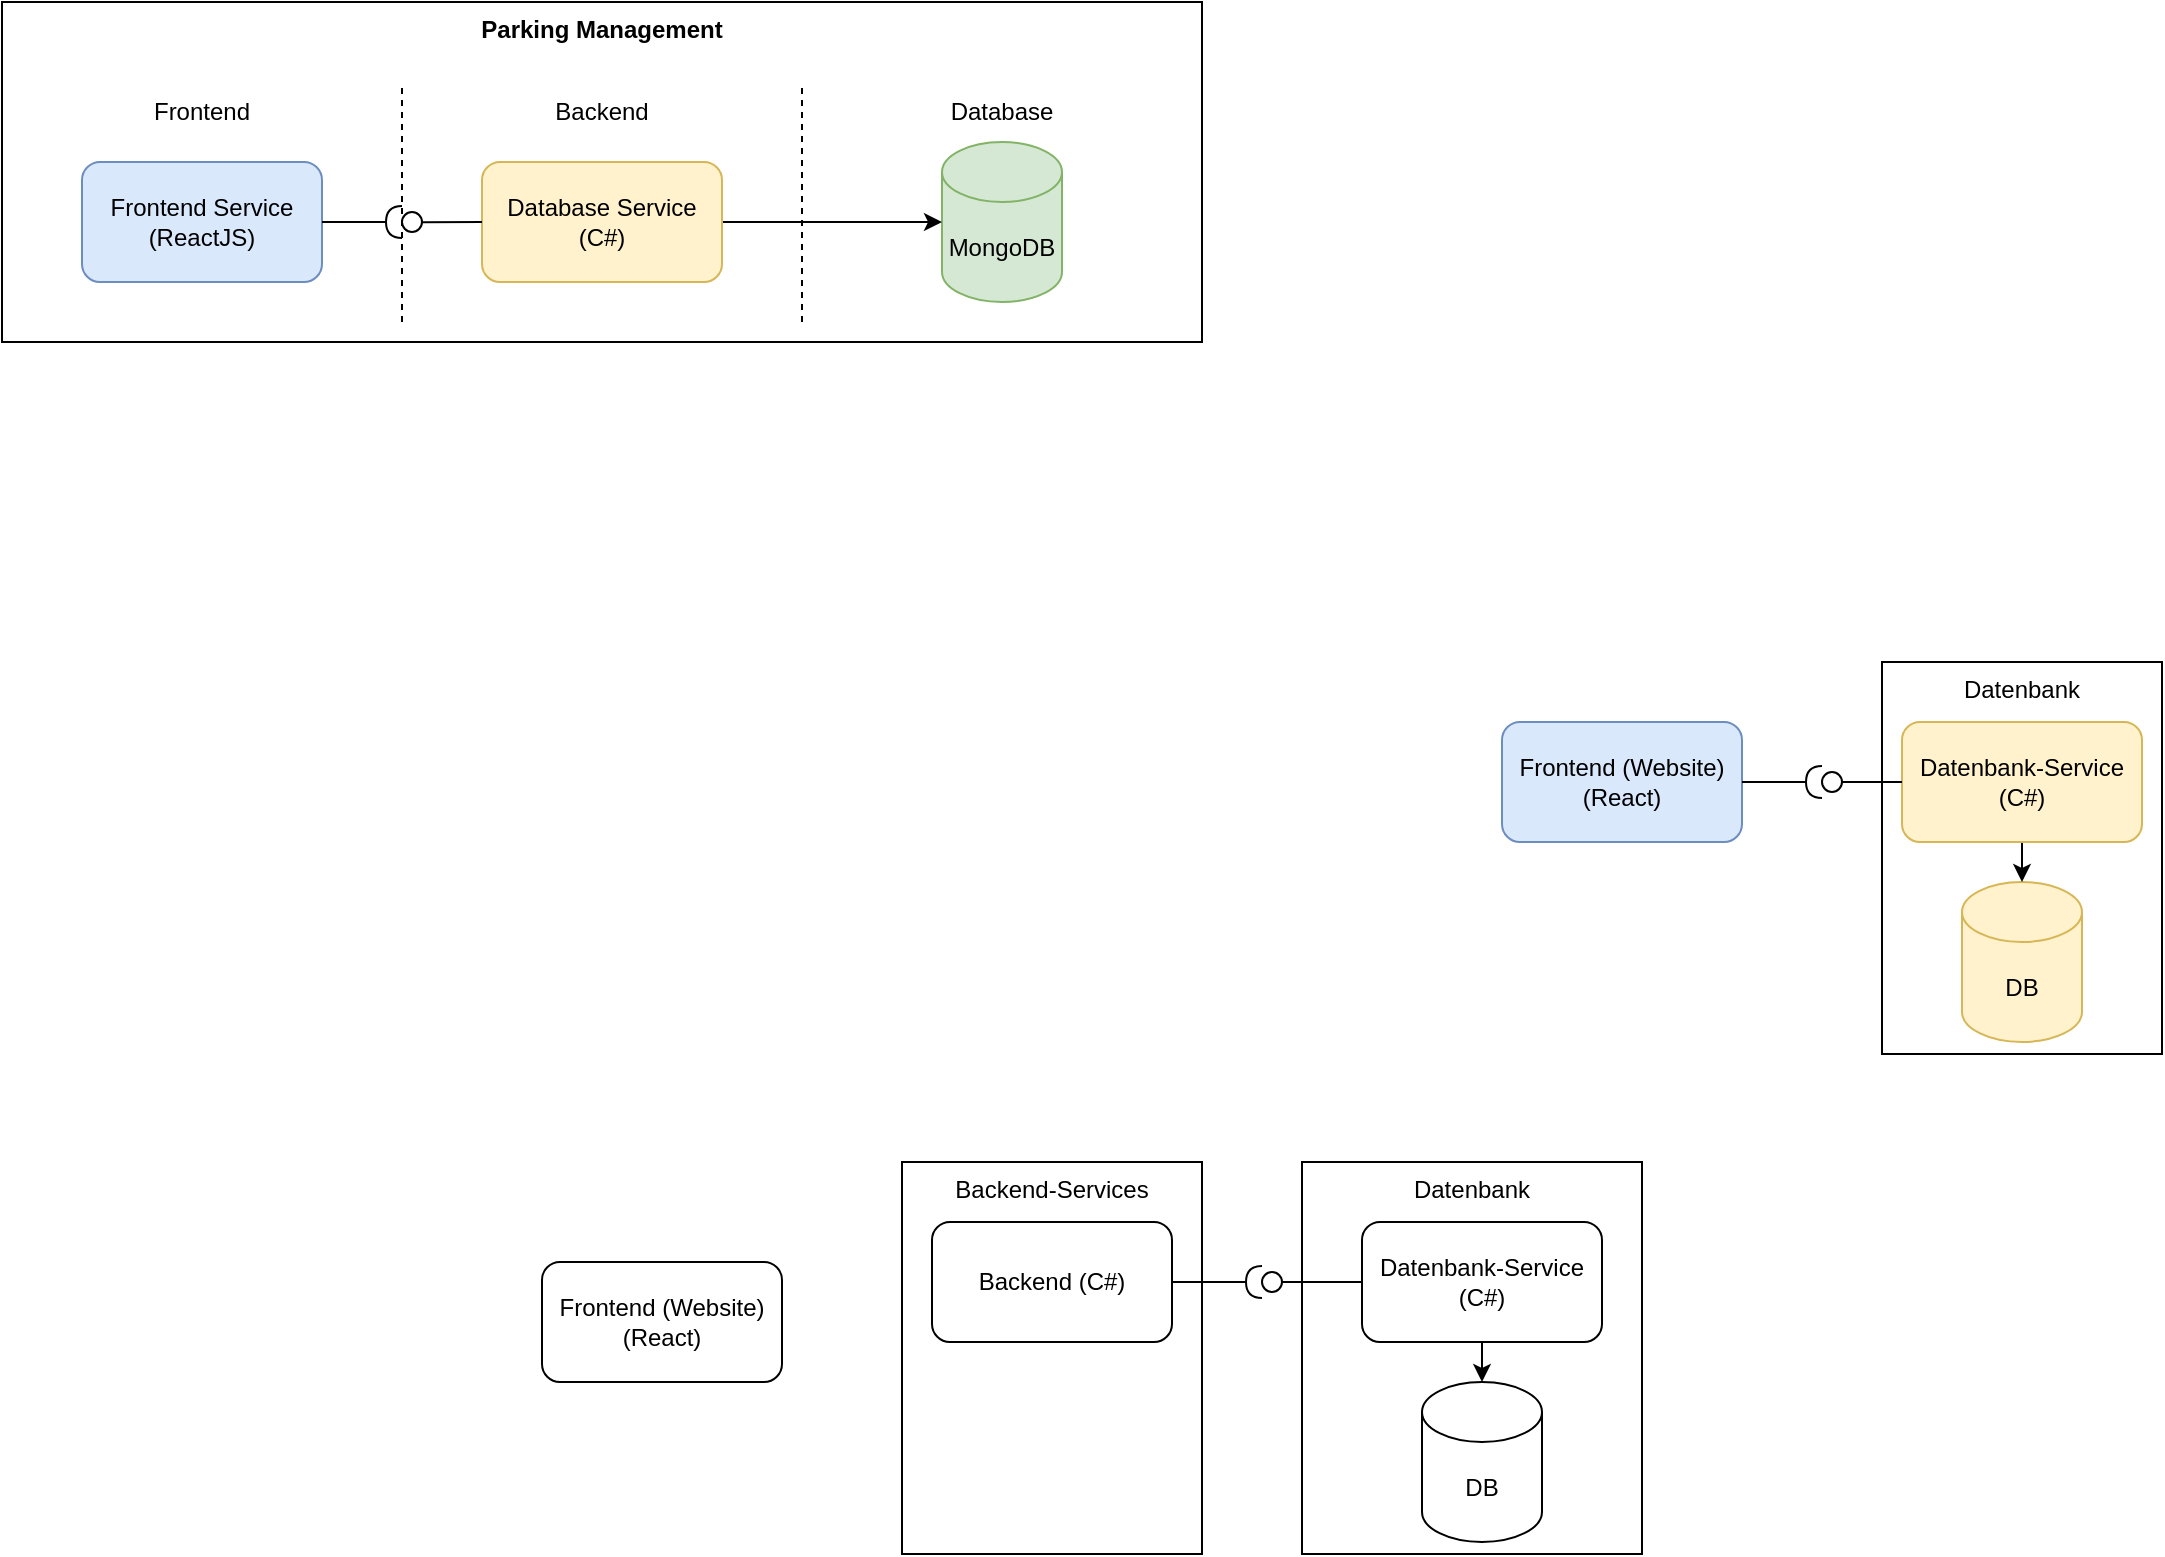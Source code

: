<mxfile version="20.3.0" type="device" pages="2"><diagram id="pVkjdIHFhVC-erRcWONf" name="architecture"><mxGraphModel dx="1230" dy="924" grid="1" gridSize="10" guides="1" tooltips="1" connect="1" arrows="1" fold="1" page="1" pageScale="1" pageWidth="1169" pageHeight="827" math="0" shadow="0"><root><mxCell id="0"/><mxCell id="1" parent="0"/><mxCell id="D_LdFUzbr9QLPJNRoa1a-2" value="Parking Management" style="rounded=0;whiteSpace=wrap;html=1;verticalAlign=top;fillColor=default;fontStyle=1" parent="1" vertex="1"><mxGeometry x="40" y="40" width="600" height="170" as="geometry"/></mxCell><mxCell id="D_LdFUzbr9QLPJNRoa1a-15" value="" style="endArrow=none;dashed=1;html=1;rounded=0;" parent="1" edge="1"><mxGeometry width="50" height="50" relative="1" as="geometry"><mxPoint x="440" y="200" as="sourcePoint"/><mxPoint x="440" y="80" as="targetPoint"/></mxGeometry></mxCell><mxCell id="QEAgkKTbfmdCsEAafoWu-1" value="Frontend Service&lt;br&gt;(ReactJS)" style="rounded=1;whiteSpace=wrap;html=1;fillColor=#dae8fc;strokeColor=#6c8ebf;" parent="1" vertex="1"><mxGeometry x="80" y="120" width="120" height="60" as="geometry"/></mxCell><mxCell id="QEAgkKTbfmdCsEAafoWu-3" value="MongoDB" style="shape=cylinder3;whiteSpace=wrap;html=1;boundedLbl=1;backgroundOutline=1;size=15;fillColor=#d5e8d4;strokeColor=#82b366;" parent="1" vertex="1"><mxGeometry x="510" y="110" width="60" height="80" as="geometry"/></mxCell><mxCell id="QEAgkKTbfmdCsEAafoWu-7" style="edgeStyle=orthogonalEdgeStyle;rounded=0;orthogonalLoop=1;jettySize=auto;html=1;" parent="1" source="QEAgkKTbfmdCsEAafoWu-6" target="QEAgkKTbfmdCsEAafoWu-3" edge="1"><mxGeometry relative="1" as="geometry"/></mxCell><mxCell id="QEAgkKTbfmdCsEAafoWu-6" value="Database Service&lt;br&gt;(C#)" style="rounded=1;whiteSpace=wrap;html=1;fillColor=#fff2cc;strokeColor=#d6b656;" parent="1" vertex="1"><mxGeometry x="280" y="120" width="120" height="60" as="geometry"/></mxCell><mxCell id="QEAgkKTbfmdCsEAafoWu-10" value="" style="rounded=0;orthogonalLoop=1;jettySize=auto;html=1;endArrow=none;endFill=0;sketch=0;sourcePerimeterSpacing=0;targetPerimeterSpacing=0;exitX=0;exitY=0.5;exitDx=0;exitDy=0;" parent="1" source="QEAgkKTbfmdCsEAafoWu-6" target="QEAgkKTbfmdCsEAafoWu-12" edge="1"><mxGeometry relative="1" as="geometry"><mxPoint x="320" y="355" as="sourcePoint"/></mxGeometry></mxCell><mxCell id="QEAgkKTbfmdCsEAafoWu-11" value="" style="rounded=0;orthogonalLoop=1;jettySize=auto;html=1;endArrow=halfCircle;endFill=0;endSize=6;strokeWidth=1;sketch=0;exitX=1;exitY=0.5;exitDx=0;exitDy=0;" parent="1" source="QEAgkKTbfmdCsEAafoWu-1" target="QEAgkKTbfmdCsEAafoWu-12" edge="1"><mxGeometry relative="1" as="geometry"><mxPoint x="265" y="120" as="sourcePoint"/><mxPoint x="245" y="170" as="targetPoint"/></mxGeometry></mxCell><mxCell id="QEAgkKTbfmdCsEAafoWu-12" value="" style="ellipse;whiteSpace=wrap;html=1;align=center;aspect=fixed;resizable=0;points=[];outlineConnect=0;sketch=0;" parent="1" vertex="1"><mxGeometry x="240" y="145" width="10" height="10" as="geometry"/></mxCell><mxCell id="QEAgkKTbfmdCsEAafoWu-13" value="Backend-Services" style="rounded=0;whiteSpace=wrap;html=1;verticalAlign=top;" parent="1" vertex="1"><mxGeometry x="490" y="620" width="150" height="196" as="geometry"/></mxCell><mxCell id="QEAgkKTbfmdCsEAafoWu-14" value="Frontend (Website)&lt;br&gt;(React)" style="rounded=1;whiteSpace=wrap;html=1;" parent="1" vertex="1"><mxGeometry x="310" y="670" width="120" height="60" as="geometry"/></mxCell><mxCell id="QEAgkKTbfmdCsEAafoWu-15" value="Backend (C#)" style="rounded=1;whiteSpace=wrap;html=1;" parent="1" vertex="1"><mxGeometry x="505" y="650" width="120" height="60" as="geometry"/></mxCell><mxCell id="QEAgkKTbfmdCsEAafoWu-16" value="Datenbank" style="rounded=0;whiteSpace=wrap;html=1;verticalAlign=top;" parent="1" vertex="1"><mxGeometry x="690" y="620" width="170" height="196" as="geometry"/></mxCell><mxCell id="QEAgkKTbfmdCsEAafoWu-17" value="DB" style="shape=cylinder3;whiteSpace=wrap;html=1;boundedLbl=1;backgroundOutline=1;size=15;" parent="1" vertex="1"><mxGeometry x="750" y="730" width="60" height="80" as="geometry"/></mxCell><mxCell id="QEAgkKTbfmdCsEAafoWu-18" style="edgeStyle=orthogonalEdgeStyle;rounded=0;orthogonalLoop=1;jettySize=auto;html=1;exitX=0.5;exitY=1;exitDx=0;exitDy=0;entryX=0.5;entryY=0;entryDx=0;entryDy=0;entryPerimeter=0;" parent="1" source="QEAgkKTbfmdCsEAafoWu-19" target="QEAgkKTbfmdCsEAafoWu-17" edge="1"><mxGeometry relative="1" as="geometry"/></mxCell><mxCell id="QEAgkKTbfmdCsEAafoWu-19" value="Datenbank-Service&lt;br&gt;(C#)" style="rounded=1;whiteSpace=wrap;html=1;" parent="1" vertex="1"><mxGeometry x="720" y="650" width="120" height="60" as="geometry"/></mxCell><mxCell id="QEAgkKTbfmdCsEAafoWu-20" value="" style="rounded=0;orthogonalLoop=1;jettySize=auto;html=1;endArrow=none;endFill=0;sketch=0;sourcePerimeterSpacing=0;targetPerimeterSpacing=0;exitX=0;exitY=0.5;exitDx=0;exitDy=0;" parent="1" source="QEAgkKTbfmdCsEAafoWu-19" target="QEAgkKTbfmdCsEAafoWu-22" edge="1"><mxGeometry relative="1" as="geometry"><mxPoint x="680" y="915" as="sourcePoint"/></mxGeometry></mxCell><mxCell id="QEAgkKTbfmdCsEAafoWu-21" value="" style="rounded=0;orthogonalLoop=1;jettySize=auto;html=1;endArrow=halfCircle;endFill=0;endSize=6;strokeWidth=1;sketch=0;exitX=1;exitY=0.5;exitDx=0;exitDy=0;" parent="1" source="QEAgkKTbfmdCsEAafoWu-15" target="QEAgkKTbfmdCsEAafoWu-22" edge="1"><mxGeometry relative="1" as="geometry"><mxPoint x="595" y="675" as="sourcePoint"/><mxPoint x="605" y="730" as="targetPoint"/></mxGeometry></mxCell><mxCell id="QEAgkKTbfmdCsEAafoWu-22" value="" style="ellipse;whiteSpace=wrap;html=1;align=center;aspect=fixed;resizable=0;points=[];outlineConnect=0;sketch=0;" parent="1" vertex="1"><mxGeometry x="670" y="675" width="10" height="10" as="geometry"/></mxCell><mxCell id="D_LdFUzbr9QLPJNRoa1a-4" value="Frontend" style="text;html=1;align=center;verticalAlign=middle;whiteSpace=wrap;rounded=0;" parent="1" vertex="1"><mxGeometry x="110" y="80" width="60" height="30" as="geometry"/></mxCell><mxCell id="D_LdFUzbr9QLPJNRoa1a-5" value="Frontend (Website)&lt;br&gt;(React)" style="rounded=1;whiteSpace=wrap;html=1;fillColor=#dae8fc;strokeColor=#6c8ebf;" parent="1" vertex="1"><mxGeometry x="790" y="400" width="120" height="60" as="geometry"/></mxCell><mxCell id="D_LdFUzbr9QLPJNRoa1a-6" value="Datenbank" style="rounded=0;whiteSpace=wrap;html=1;verticalAlign=top;" parent="1" vertex="1"><mxGeometry x="980" y="370" width="140" height="196" as="geometry"/></mxCell><mxCell id="D_LdFUzbr9QLPJNRoa1a-7" value="DB" style="shape=cylinder3;whiteSpace=wrap;html=1;boundedLbl=1;backgroundOutline=1;size=15;fillColor=#fff2cc;strokeColor=#d6b656;" parent="1" vertex="1"><mxGeometry x="1020" y="480" width="60" height="80" as="geometry"/></mxCell><mxCell id="D_LdFUzbr9QLPJNRoa1a-8" style="edgeStyle=orthogonalEdgeStyle;rounded=0;orthogonalLoop=1;jettySize=auto;html=1;exitX=0.5;exitY=1;exitDx=0;exitDy=0;entryX=0.5;entryY=0;entryDx=0;entryDy=0;entryPerimeter=0;" parent="1" source="D_LdFUzbr9QLPJNRoa1a-9" target="D_LdFUzbr9QLPJNRoa1a-7" edge="1"><mxGeometry relative="1" as="geometry"/></mxCell><mxCell id="D_LdFUzbr9QLPJNRoa1a-9" value="Datenbank-Service&lt;br&gt;(C#)" style="rounded=1;whiteSpace=wrap;html=1;fillColor=#fff2cc;strokeColor=#d6b656;" parent="1" vertex="1"><mxGeometry x="990" y="400" width="120" height="60" as="geometry"/></mxCell><mxCell id="D_LdFUzbr9QLPJNRoa1a-10" value="" style="rounded=0;orthogonalLoop=1;jettySize=auto;html=1;endArrow=none;endFill=0;sketch=0;sourcePerimeterSpacing=0;targetPerimeterSpacing=0;exitX=0;exitY=0.5;exitDx=0;exitDy=0;" parent="1" source="D_LdFUzbr9QLPJNRoa1a-9" target="D_LdFUzbr9QLPJNRoa1a-12" edge="1"><mxGeometry relative="1" as="geometry"><mxPoint x="950" y="665" as="sourcePoint"/></mxGeometry></mxCell><mxCell id="D_LdFUzbr9QLPJNRoa1a-11" value="" style="rounded=0;orthogonalLoop=1;jettySize=auto;html=1;endArrow=halfCircle;endFill=0;endSize=6;strokeWidth=1;sketch=0;exitX=1;exitY=0.5;exitDx=0;exitDy=0;" parent="1" source="D_LdFUzbr9QLPJNRoa1a-5" target="D_LdFUzbr9QLPJNRoa1a-12" edge="1"><mxGeometry relative="1" as="geometry"><mxPoint x="895" y="430" as="sourcePoint"/><mxPoint x="875" y="480" as="targetPoint"/></mxGeometry></mxCell><mxCell id="D_LdFUzbr9QLPJNRoa1a-12" value="" style="ellipse;whiteSpace=wrap;html=1;align=center;aspect=fixed;resizable=0;points=[];outlineConnect=0;sketch=0;" parent="1" vertex="1"><mxGeometry x="950" y="425" width="10" height="10" as="geometry"/></mxCell><mxCell id="D_LdFUzbr9QLPJNRoa1a-13" value="" style="endArrow=none;dashed=1;html=1;rounded=0;" parent="1" edge="1"><mxGeometry width="50" height="50" relative="1" as="geometry"><mxPoint x="240" y="200" as="sourcePoint"/><mxPoint x="240" y="80" as="targetPoint"/></mxGeometry></mxCell><mxCell id="D_LdFUzbr9QLPJNRoa1a-14" value="Backend" style="text;html=1;align=center;verticalAlign=middle;whiteSpace=wrap;rounded=0;" parent="1" vertex="1"><mxGeometry x="310" y="80" width="60" height="30" as="geometry"/></mxCell><mxCell id="D_LdFUzbr9QLPJNRoa1a-16" value="Database" style="text;html=1;align=center;verticalAlign=middle;whiteSpace=wrap;rounded=0;" parent="1" vertex="1"><mxGeometry x="510" y="80" width="60" height="30" as="geometry"/></mxCell></root></mxGraphModel></diagram><diagram id="jnEPLgwiJ70hUi75RZwy" name="database"><mxGraphModel dx="1230" dy="924" grid="1" gridSize="10" guides="1" tooltips="1" connect="1" arrows="1" fold="1" page="1" pageScale="1" pageWidth="1169" pageHeight="827" math="0" shadow="0"><root><mxCell id="0"/><mxCell id="1" parent="0"/><mxCell id="EZlP1VY1Kk_u4mi3tx0z-1" value="&lt;b&gt;&lt;font style=&quot;font-size: 14px;&quot;&gt;Parking: database&lt;/font&gt;&lt;/b&gt;" style="rounded=0;whiteSpace=wrap;html=1;verticalAlign=top;fillColor=#f5f5f5;strokeColor=#666666;fontColor=#333333;" vertex="1" parent="1"><mxGeometry x="110" y="130" width="220" height="210" as="geometry"/></mxCell><mxCell id="EZlP1VY1Kk_u4mi3tx0z-2" value="defects: collection" style="rounded=1;whiteSpace=wrap;html=1;verticalAlign=top;arcSize=13;fontStyle=1;fillColor=#dae8fc;strokeColor=#6c8ebf;" vertex="1" parent="1"><mxGeometry x="130" y="160" width="180" height="160" as="geometry"/></mxCell><mxCell id="EZlP1VY1Kk_u4mi3tx0z-3" value="&lt;div style=&quot;text-align: center;&quot;&gt;&lt;/div&gt;_id: &lt;span style=&quot;white-space: pre;&quot;&gt;&#9;&lt;/span&gt;&lt;span style=&quot;white-space: pre;&quot;&gt;&#9;&lt;span style=&quot;white-space: pre;&quot;&gt;&#9;&lt;/span&gt; &lt;/span&gt;ObjetId&lt;br&gt;Title:&amp;nbsp;&lt;span style=&quot;white-space: pre;&quot;&gt;&#9;&lt;span style=&quot;white-space: pre;&quot;&gt;&#9;&lt;/span&gt;&lt;/span&gt;&amp;nbsp;text&lt;br&gt;Description:&lt;span style=&quot;white-space: pre;&quot;&gt;&lt;span style=&quot;white-space: pre;&quot;&gt;&#9;&lt;/span&gt; &lt;/span&gt;text&lt;br&gt;Date: &lt;span style=&quot;white-space: pre;&quot;&gt;&#9;&lt;/span&gt;&lt;span style=&quot;white-space: pre;&quot;&gt;&#9;&lt;/span&gt;&amp;nbsp;date&lt;br&gt;Status:&amp;nbsp;&amp;nbsp;&lt;span style=&quot;white-space: pre;&quot;&gt;&#9;&lt;/span&gt;&lt;span style=&quot;white-space: pre;&quot;&gt;&#9;&lt;/span&gt;&amp;nbsp;text&lt;br&gt;Object:&lt;span style=&quot;white-space: pre;&quot;&gt;&#9;&lt;/span&gt;&lt;span style=&quot;white-space: pre;&quot;&gt;&#9;&lt;/span&gt;&amp;nbsp;text&lt;br&gt;Location:&lt;span style=&quot;white-space: pre;&quot;&gt;&#9;&lt;/span&gt;&lt;span style=&quot;white-space: pre;&quot;&gt;&#9;&lt;/span&gt;&amp;nbsp;text" style="rounded=1;whiteSpace=wrap;html=1;verticalAlign=top;align=left;spacingLeft=4;spacing=0;spacingTop=0;arcSize=10;" vertex="1" parent="1"><mxGeometry x="140" y="192.25" width="160" height="117.5" as="geometry"/></mxCell></root></mxGraphModel></diagram></mxfile>